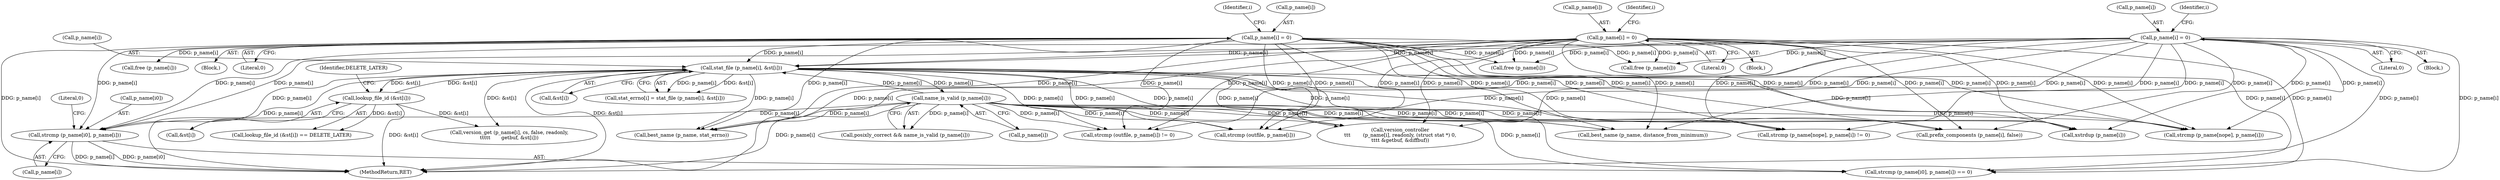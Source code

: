 digraph "0_savannah_f290f48a621867084884bfff87f8093c15195e6a@API" {
"1001737" [label="(Call,strcmp (p_name[i0], p_name[i]))"];
"1000187" [label="(Call,p_name[i] = 0)"];
"1000787" [label="(Call,p_name[i] = 0)"];
"1001771" [label="(Call,stat_file (p_name[i], &st[i]))"];
"1001802" [label="(Call,name_is_valid (p_name[i]))"];
"1000844" [label="(Call,p_name[i] = 0)"];
"1001787" [label="(Call,lookup_file_id (&st[i]))"];
"1001802" [label="(Call,name_is_valid (p_name[i]))"];
"1001744" [label="(Literal,0)"];
"1000183" [label="(Call,free (p_name[i]))"];
"1000840" [label="(Call,free (p_name[i]))"];
"1002018" [label="(Call,prefix_components (p_name[i], false))"];
"1000791" [label="(Literal,0)"];
"1001772" [label="(Call,p_name[i])"];
"1000187" [label="(Call,p_name[i] = 0)"];
"1001853" [label="(Call,strcmp (outfile, p_name[i]))"];
"1000848" [label="(Literal,0)"];
"1001788" [label="(Call,&st[i])"];
"1001792" [label="(Identifier,DELETE_LATER)"];
"1001876" [label="(Call,version_controller\n\t\t\t        (p_name[i], readonly, (struct stat *) 0,\n\t\t\t\t &getbuf, &diffbuf))"];
"1001741" [label="(Call,p_name[i])"];
"1001865" [label="(Call,strcmp (p_name[nope], p_name[i]))"];
"1002173" [label="(MethodReturn,RET)"];
"1001787" [label="(Call,lookup_file_id (&st[i]))"];
"1000782" [label="(Block,)"];
"1000182" [label="(Block,)"];
"1000177" [label="(Identifier,i)"];
"1001737" [label="(Call,strcmp (p_name[i0], p_name[i]))"];
"1000839" [label="(Block,)"];
"1001816" [label="(Call,best_name (p_name, stat_errno))"];
"1000845" [label="(Call,p_name[i])"];
"1001899" [label="(Call,version_get (p_name[i], cs, false, readonly,\n\t\t\t\t\t       getbuf, &st[i]))"];
"1000188" [label="(Call,p_name[i])"];
"1000191" [label="(Literal,0)"];
"1001800" [label="(Call,posixly_correct && name_is_valid (p_name[i]))"];
"1001852" [label="(Call,strcmp (outfile, p_name[i]) != 0)"];
"1001775" [label="(Call,&st[i])"];
"1002063" [label="(Call,best_name (p_name, distance_from_minimum))"];
"1000788" [label="(Call,p_name[i])"];
"1000783" [label="(Call,free (p_name[i]))"];
"1001803" [label="(Call,p_name[i])"];
"1001738" [label="(Call,p_name[i0])"];
"1000844" [label="(Call,p_name[i] = 0)"];
"1000781" [label="(Identifier,i)"];
"1001767" [label="(Call,stat_errno[i] = stat_file (p_name[i], &st[i]))"];
"1001864" [label="(Call,strcmp (p_name[nope], p_name[i]) != 0)"];
"1001771" [label="(Call,stat_file (p_name[i], &st[i]))"];
"1002152" [label="(Call,xstrdup (p_name[i]))"];
"1000838" [label="(Identifier,i)"];
"1001736" [label="(Call,strcmp (p_name[i0], p_name[i]) == 0)"];
"1001786" [label="(Call,lookup_file_id (&st[i]) == DELETE_LATER)"];
"1000787" [label="(Call,p_name[i] = 0)"];
"1001737" -> "1001736"  [label="AST: "];
"1001737" -> "1001741"  [label="CFG: "];
"1001738" -> "1001737"  [label="AST: "];
"1001741" -> "1001737"  [label="AST: "];
"1001744" -> "1001737"  [label="CFG: "];
"1001737" -> "1002173"  [label="DDG: p_name[i]"];
"1001737" -> "1002173"  [label="DDG: p_name[i0]"];
"1000187" -> "1001737"  [label="DDG: p_name[i]"];
"1000787" -> "1001737"  [label="DDG: p_name[i]"];
"1001771" -> "1001737"  [label="DDG: p_name[i]"];
"1001802" -> "1001737"  [label="DDG: p_name[i]"];
"1000844" -> "1001737"  [label="DDG: p_name[i]"];
"1000187" -> "1000182"  [label="AST: "];
"1000187" -> "1000191"  [label="CFG: "];
"1000188" -> "1000187"  [label="AST: "];
"1000191" -> "1000187"  [label="AST: "];
"1000177" -> "1000187"  [label="CFG: "];
"1000187" -> "1002173"  [label="DDG: p_name[i]"];
"1000187" -> "1000183"  [label="DDG: p_name[i]"];
"1000187" -> "1000783"  [label="DDG: p_name[i]"];
"1000187" -> "1000840"  [label="DDG: p_name[i]"];
"1000187" -> "1001736"  [label="DDG: p_name[i]"];
"1000187" -> "1001771"  [label="DDG: p_name[i]"];
"1000187" -> "1001816"  [label="DDG: p_name[i]"];
"1000187" -> "1001852"  [label="DDG: p_name[i]"];
"1000187" -> "1001853"  [label="DDG: p_name[i]"];
"1000187" -> "1001864"  [label="DDG: p_name[i]"];
"1000187" -> "1001865"  [label="DDG: p_name[i]"];
"1000187" -> "1001876"  [label="DDG: p_name[i]"];
"1000187" -> "1002018"  [label="DDG: p_name[i]"];
"1000187" -> "1002063"  [label="DDG: p_name[i]"];
"1000187" -> "1002152"  [label="DDG: p_name[i]"];
"1000787" -> "1000782"  [label="AST: "];
"1000787" -> "1000791"  [label="CFG: "];
"1000788" -> "1000787"  [label="AST: "];
"1000791" -> "1000787"  [label="AST: "];
"1000781" -> "1000787"  [label="CFG: "];
"1000787" -> "1002173"  [label="DDG: p_name[i]"];
"1000787" -> "1000783"  [label="DDG: p_name[i]"];
"1000787" -> "1000840"  [label="DDG: p_name[i]"];
"1000787" -> "1001736"  [label="DDG: p_name[i]"];
"1000787" -> "1001771"  [label="DDG: p_name[i]"];
"1000787" -> "1001816"  [label="DDG: p_name[i]"];
"1000787" -> "1001852"  [label="DDG: p_name[i]"];
"1000787" -> "1001853"  [label="DDG: p_name[i]"];
"1000787" -> "1001864"  [label="DDG: p_name[i]"];
"1000787" -> "1001865"  [label="DDG: p_name[i]"];
"1000787" -> "1001876"  [label="DDG: p_name[i]"];
"1000787" -> "1002018"  [label="DDG: p_name[i]"];
"1000787" -> "1002063"  [label="DDG: p_name[i]"];
"1000787" -> "1002152"  [label="DDG: p_name[i]"];
"1001771" -> "1001767"  [label="AST: "];
"1001771" -> "1001775"  [label="CFG: "];
"1001772" -> "1001771"  [label="AST: "];
"1001775" -> "1001771"  [label="AST: "];
"1001767" -> "1001771"  [label="CFG: "];
"1001771" -> "1002173"  [label="DDG: p_name[i]"];
"1001771" -> "1002173"  [label="DDG: &st[i]"];
"1001771" -> "1001736"  [label="DDG: p_name[i]"];
"1001771" -> "1001767"  [label="DDG: p_name[i]"];
"1001771" -> "1001767"  [label="DDG: &st[i]"];
"1001802" -> "1001771"  [label="DDG: p_name[i]"];
"1000844" -> "1001771"  [label="DDG: p_name[i]"];
"1001787" -> "1001771"  [label="DDG: &st[i]"];
"1001771" -> "1001787"  [label="DDG: &st[i]"];
"1001771" -> "1001802"  [label="DDG: p_name[i]"];
"1001771" -> "1001816"  [label="DDG: p_name[i]"];
"1001771" -> "1001852"  [label="DDG: p_name[i]"];
"1001771" -> "1001853"  [label="DDG: p_name[i]"];
"1001771" -> "1001864"  [label="DDG: p_name[i]"];
"1001771" -> "1001865"  [label="DDG: p_name[i]"];
"1001771" -> "1001876"  [label="DDG: p_name[i]"];
"1001771" -> "1001899"  [label="DDG: &st[i]"];
"1001771" -> "1002018"  [label="DDG: p_name[i]"];
"1001771" -> "1002063"  [label="DDG: p_name[i]"];
"1001771" -> "1002152"  [label="DDG: p_name[i]"];
"1001802" -> "1001800"  [label="AST: "];
"1001802" -> "1001803"  [label="CFG: "];
"1001803" -> "1001802"  [label="AST: "];
"1001800" -> "1001802"  [label="CFG: "];
"1001802" -> "1002173"  [label="DDG: p_name[i]"];
"1001802" -> "1001736"  [label="DDG: p_name[i]"];
"1001802" -> "1001800"  [label="DDG: p_name[i]"];
"1001802" -> "1001816"  [label="DDG: p_name[i]"];
"1001802" -> "1001852"  [label="DDG: p_name[i]"];
"1001802" -> "1001853"  [label="DDG: p_name[i]"];
"1001802" -> "1001864"  [label="DDG: p_name[i]"];
"1001802" -> "1001865"  [label="DDG: p_name[i]"];
"1001802" -> "1001876"  [label="DDG: p_name[i]"];
"1001802" -> "1002018"  [label="DDG: p_name[i]"];
"1001802" -> "1002063"  [label="DDG: p_name[i]"];
"1001802" -> "1002152"  [label="DDG: p_name[i]"];
"1000844" -> "1000839"  [label="AST: "];
"1000844" -> "1000848"  [label="CFG: "];
"1000845" -> "1000844"  [label="AST: "];
"1000848" -> "1000844"  [label="AST: "];
"1000838" -> "1000844"  [label="CFG: "];
"1000844" -> "1002173"  [label="DDG: p_name[i]"];
"1000844" -> "1000783"  [label="DDG: p_name[i]"];
"1000844" -> "1000840"  [label="DDG: p_name[i]"];
"1000844" -> "1001736"  [label="DDG: p_name[i]"];
"1000844" -> "1001816"  [label="DDG: p_name[i]"];
"1000844" -> "1001852"  [label="DDG: p_name[i]"];
"1000844" -> "1001853"  [label="DDG: p_name[i]"];
"1000844" -> "1001864"  [label="DDG: p_name[i]"];
"1000844" -> "1001865"  [label="DDG: p_name[i]"];
"1000844" -> "1001876"  [label="DDG: p_name[i]"];
"1000844" -> "1002018"  [label="DDG: p_name[i]"];
"1000844" -> "1002063"  [label="DDG: p_name[i]"];
"1000844" -> "1002152"  [label="DDG: p_name[i]"];
"1001787" -> "1001786"  [label="AST: "];
"1001787" -> "1001788"  [label="CFG: "];
"1001788" -> "1001787"  [label="AST: "];
"1001792" -> "1001787"  [label="CFG: "];
"1001787" -> "1002173"  [label="DDG: &st[i]"];
"1001787" -> "1001786"  [label="DDG: &st[i]"];
"1001787" -> "1001899"  [label="DDG: &st[i]"];
}
